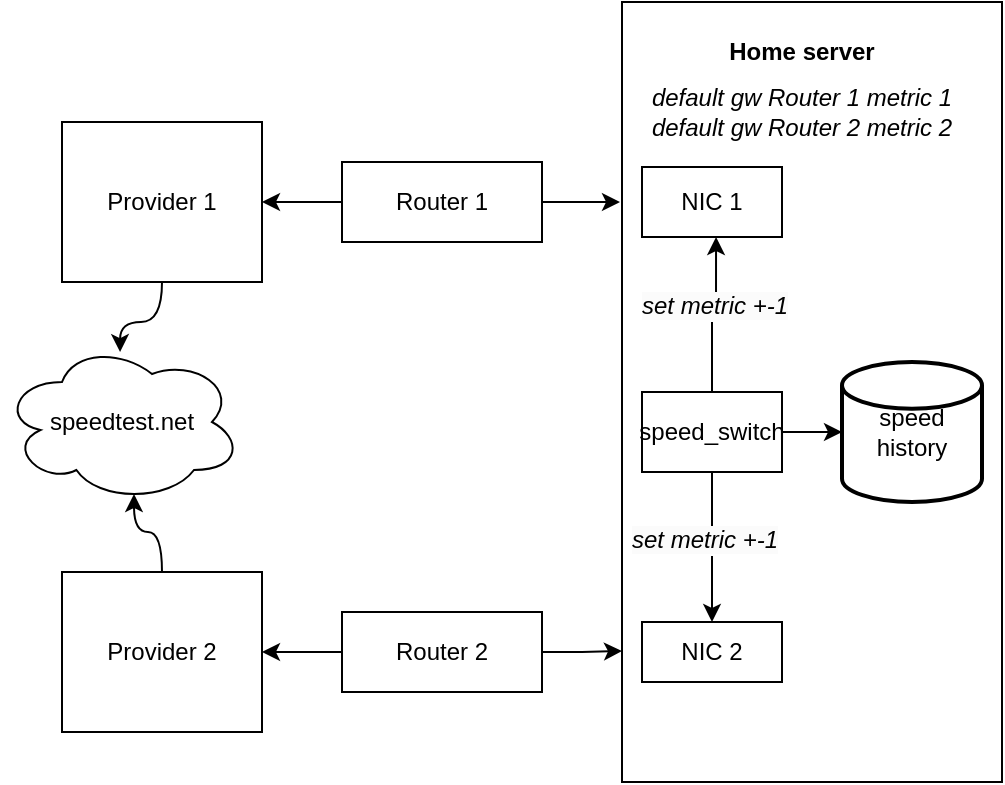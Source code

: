 <mxfile version="24.8.9">
  <diagram name="Страница — 1" id="7uPKy7QNDlu1PSwly8hl">
    <mxGraphModel dx="1434" dy="746" grid="1" gridSize="10" guides="1" tooltips="1" connect="1" arrows="1" fold="1" page="1" pageScale="1" pageWidth="827" pageHeight="1169" math="0" shadow="0">
      <root>
        <mxCell id="0" />
        <mxCell id="1" parent="0" />
        <mxCell id="mwH9mIfmXYlc04-R90El-76" value="" style="edgeStyle=orthogonalEdgeStyle;rounded=0;orthogonalLoop=1;jettySize=auto;html=1;entryX=0;entryY=0.832;entryDx=0;entryDy=0;entryPerimeter=0;" edge="1" parent="1" source="mwH9mIfmXYlc04-R90El-9" target="mwH9mIfmXYlc04-R90El-38">
          <mxGeometry relative="1" as="geometry" />
        </mxCell>
        <mxCell id="mwH9mIfmXYlc04-R90El-9" value="Router 2" style="whiteSpace=wrap;html=1;align=center;" vertex="1" parent="1">
          <mxGeometry x="170" y="525" width="100" height="40" as="geometry" />
        </mxCell>
        <mxCell id="mwH9mIfmXYlc04-R90El-75" value="" style="edgeStyle=orthogonalEdgeStyle;rounded=0;orthogonalLoop=1;jettySize=auto;html=1;" edge="1" parent="1" source="mwH9mIfmXYlc04-R90El-10">
          <mxGeometry relative="1" as="geometry">
            <mxPoint x="309" y="320" as="targetPoint" />
          </mxGeometry>
        </mxCell>
        <mxCell id="mwH9mIfmXYlc04-R90El-10" value="Router 1" style="whiteSpace=wrap;html=1;align=center;" vertex="1" parent="1">
          <mxGeometry x="170" y="300" width="100" height="40" as="geometry" />
        </mxCell>
        <mxCell id="mwH9mIfmXYlc04-R90El-14" value="" style="edgeStyle=orthogonalEdgeStyle;rounded=0;orthogonalLoop=1;jettySize=auto;html=1;startArrow=classic;startFill=1;endArrow=none;endFill=0;" edge="1" parent="1" source="mwH9mIfmXYlc04-R90El-11" target="mwH9mIfmXYlc04-R90El-10">
          <mxGeometry relative="1" as="geometry" />
        </mxCell>
        <mxCell id="mwH9mIfmXYlc04-R90El-57" value="" style="edgeStyle=orthogonalEdgeStyle;rounded=0;orthogonalLoop=1;jettySize=auto;html=1;entryX=0.492;entryY=0.063;entryDx=0;entryDy=0;entryPerimeter=0;curved=1;" edge="1" parent="1" source="mwH9mIfmXYlc04-R90El-11" target="mwH9mIfmXYlc04-R90El-69">
          <mxGeometry relative="1" as="geometry">
            <mxPoint y="420" as="targetPoint" />
          </mxGeometry>
        </mxCell>
        <mxCell id="mwH9mIfmXYlc04-R90El-11" value="Provider 1" style="whiteSpace=wrap;html=1;align=center;" vertex="1" parent="1">
          <mxGeometry x="30" y="280" width="100" height="80" as="geometry" />
        </mxCell>
        <mxCell id="mwH9mIfmXYlc04-R90El-18" value="" style="edgeStyle=orthogonalEdgeStyle;rounded=0;orthogonalLoop=1;jettySize=auto;html=1;startArrow=classic;startFill=1;endArrow=none;endFill=0;" edge="1" parent="1" source="mwH9mIfmXYlc04-R90El-13" target="mwH9mIfmXYlc04-R90El-9">
          <mxGeometry relative="1" as="geometry" />
        </mxCell>
        <mxCell id="mwH9mIfmXYlc04-R90El-58" value="" style="edgeStyle=orthogonalEdgeStyle;rounded=0;orthogonalLoop=1;jettySize=auto;html=1;entryX=0.55;entryY=0.95;entryDx=0;entryDy=0;entryPerimeter=0;exitX=0.5;exitY=0;exitDx=0;exitDy=0;curved=1;" edge="1" parent="1" source="mwH9mIfmXYlc04-R90El-13" target="mwH9mIfmXYlc04-R90El-69">
          <mxGeometry relative="1" as="geometry">
            <mxPoint y="450" as="targetPoint" />
          </mxGeometry>
        </mxCell>
        <mxCell id="mwH9mIfmXYlc04-R90El-13" value="Provider 2" style="whiteSpace=wrap;html=1;align=center;" vertex="1" parent="1">
          <mxGeometry x="30" y="505" width="100" height="80" as="geometry" />
        </mxCell>
        <mxCell id="mwH9mIfmXYlc04-R90El-38" value="" style="whiteSpace=wrap;html=1;align=center;" vertex="1" parent="1">
          <mxGeometry x="310" y="220" width="190" height="390" as="geometry" />
        </mxCell>
        <mxCell id="mwH9mIfmXYlc04-R90El-39" value="speed history" style="strokeWidth=2;html=1;shape=mxgraph.flowchart.database;whiteSpace=wrap;" vertex="1" parent="1">
          <mxGeometry x="420" y="400" width="70" height="70" as="geometry" />
        </mxCell>
        <mxCell id="mwH9mIfmXYlc04-R90El-59" value="" style="edgeStyle=orthogonalEdgeStyle;rounded=0;orthogonalLoop=1;jettySize=auto;html=1;" edge="1" parent="1" source="mwH9mIfmXYlc04-R90El-40" target="mwH9mIfmXYlc04-R90El-39">
          <mxGeometry relative="1" as="geometry" />
        </mxCell>
        <mxCell id="mwH9mIfmXYlc04-R90El-63" value="" style="edgeStyle=orthogonalEdgeStyle;rounded=0;orthogonalLoop=1;jettySize=auto;html=1;entryX=0.529;entryY=1;entryDx=0;entryDy=0;entryPerimeter=0;" edge="1" parent="1" source="mwH9mIfmXYlc04-R90El-40" target="mwH9mIfmXYlc04-R90El-41">
          <mxGeometry relative="1" as="geometry" />
        </mxCell>
        <mxCell id="mwH9mIfmXYlc04-R90El-67" value="&lt;i style=&quot;font-size: 12px; text-wrap-mode: wrap; background-color: rgb(251, 251, 251);&quot;&gt;set metric +-1&lt;/i&gt;" style="edgeLabel;html=1;align=center;verticalAlign=middle;resizable=0;points=[];" vertex="1" connectable="0" parent="mwH9mIfmXYlc04-R90El-63">
          <mxGeometry x="0.126" y="1" relative="1" as="geometry">
            <mxPoint as="offset" />
          </mxGeometry>
        </mxCell>
        <mxCell id="mwH9mIfmXYlc04-R90El-65" value="" style="edgeStyle=orthogonalEdgeStyle;rounded=0;orthogonalLoop=1;jettySize=auto;html=1;" edge="1" parent="1" source="mwH9mIfmXYlc04-R90El-40" target="mwH9mIfmXYlc04-R90El-52">
          <mxGeometry relative="1" as="geometry" />
        </mxCell>
        <mxCell id="mwH9mIfmXYlc04-R90El-68" value="&lt;i style=&quot;font-size: 12px; text-wrap-mode: wrap; background-color: rgb(251, 251, 251);&quot;&gt;set metric +-1&lt;/i&gt;" style="edgeLabel;html=1;align=center;verticalAlign=middle;resizable=0;points=[];" vertex="1" connectable="0" parent="mwH9mIfmXYlc04-R90El-65">
          <mxGeometry x="-0.095" y="-4" relative="1" as="geometry">
            <mxPoint as="offset" />
          </mxGeometry>
        </mxCell>
        <mxCell id="mwH9mIfmXYlc04-R90El-40" value="speed_switch" style="whiteSpace=wrap;html=1;align=center;" vertex="1" parent="1">
          <mxGeometry x="320" y="415" width="70" height="40" as="geometry" />
        </mxCell>
        <mxCell id="mwH9mIfmXYlc04-R90El-41" value="NIC 1" style="whiteSpace=wrap;html=1;align=center;" vertex="1" parent="1">
          <mxGeometry x="320" y="302.5" width="70" height="35" as="geometry" />
        </mxCell>
        <mxCell id="mwH9mIfmXYlc04-R90El-51" value="&lt;div&gt;&lt;i&gt;&lt;br&gt;&lt;/i&gt;&lt;/div&gt;&lt;div&gt;&lt;i&gt;default gw Router 1 metric 1&lt;/i&gt;&lt;i&gt;&lt;/i&gt;&lt;/div&gt;&lt;div&gt;&lt;i&gt;default gw Router 2 metric 2&lt;/i&gt;&lt;/div&gt;&lt;div&gt;&lt;i&gt;&lt;br&gt;&lt;/i&gt;&lt;/div&gt;" style="text;html=1;align=center;verticalAlign=middle;whiteSpace=wrap;rounded=0;" vertex="1" parent="1">
          <mxGeometry x="310" y="260" width="180" height="30" as="geometry" />
        </mxCell>
        <mxCell id="mwH9mIfmXYlc04-R90El-52" value="NIC 2" style="whiteSpace=wrap;html=1;align=center;" vertex="1" parent="1">
          <mxGeometry x="320" y="530" width="70" height="30" as="geometry" />
        </mxCell>
        <mxCell id="mwH9mIfmXYlc04-R90El-69" value="speedtest.net" style="ellipse;shape=cloud;whiteSpace=wrap;html=1;" vertex="1" parent="1">
          <mxGeometry y="390" width="120" height="80" as="geometry" />
        </mxCell>
        <mxCell id="mwH9mIfmXYlc04-R90El-70" value="&lt;b&gt;Home server&lt;/b&gt;" style="text;html=1;align=center;verticalAlign=middle;whiteSpace=wrap;rounded=0;" vertex="1" parent="1">
          <mxGeometry x="310" y="230" width="180" height="30" as="geometry" />
        </mxCell>
      </root>
    </mxGraphModel>
  </diagram>
</mxfile>
